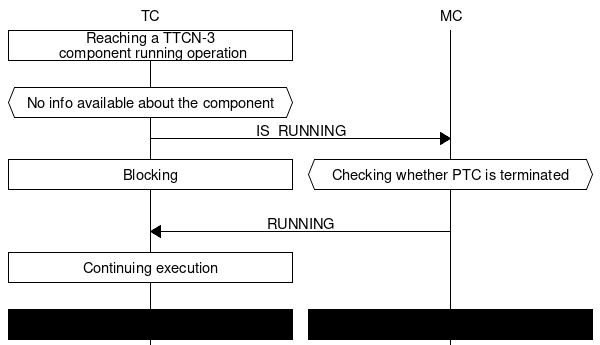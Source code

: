 ///////////////////////////////////////////////////////////////////////////////
// Copyright (c) 2000-2020 Ericsson Telecom AB
// All rights reserved. This program and the accompanying materials
// are made available under the terms of the Eclipse Public License v2.0
// which accompanies this distribution, and is available at
// https://www.eclipse.org/org/documents/epl-2.0/EPL-2.0.html
///////////////////////////////////////////////////////////////////////////////
msc {
  hscale="1", wordwraparcs=on;
  
  TC, MC;
  
  TC box TC [label = "Reaching a TTCN-3\n   component running operation  "];
  |||;
  TC abox TC [label = "No info available about the component"];
  TC => MC [label = "IS_RUNNING"];
  TC box TC [label = "Blocking"],
  MC abox MC [label = "Checking whether PTC is terminated"];
  |||;
  MC => TC [label = "RUNNING"];
  TC box TC [label = "Continuing execution"];
  |||;
  MC box MC [textbgcolour = "grey"],
  TC box TC [textbgcolour = "grey"];
}